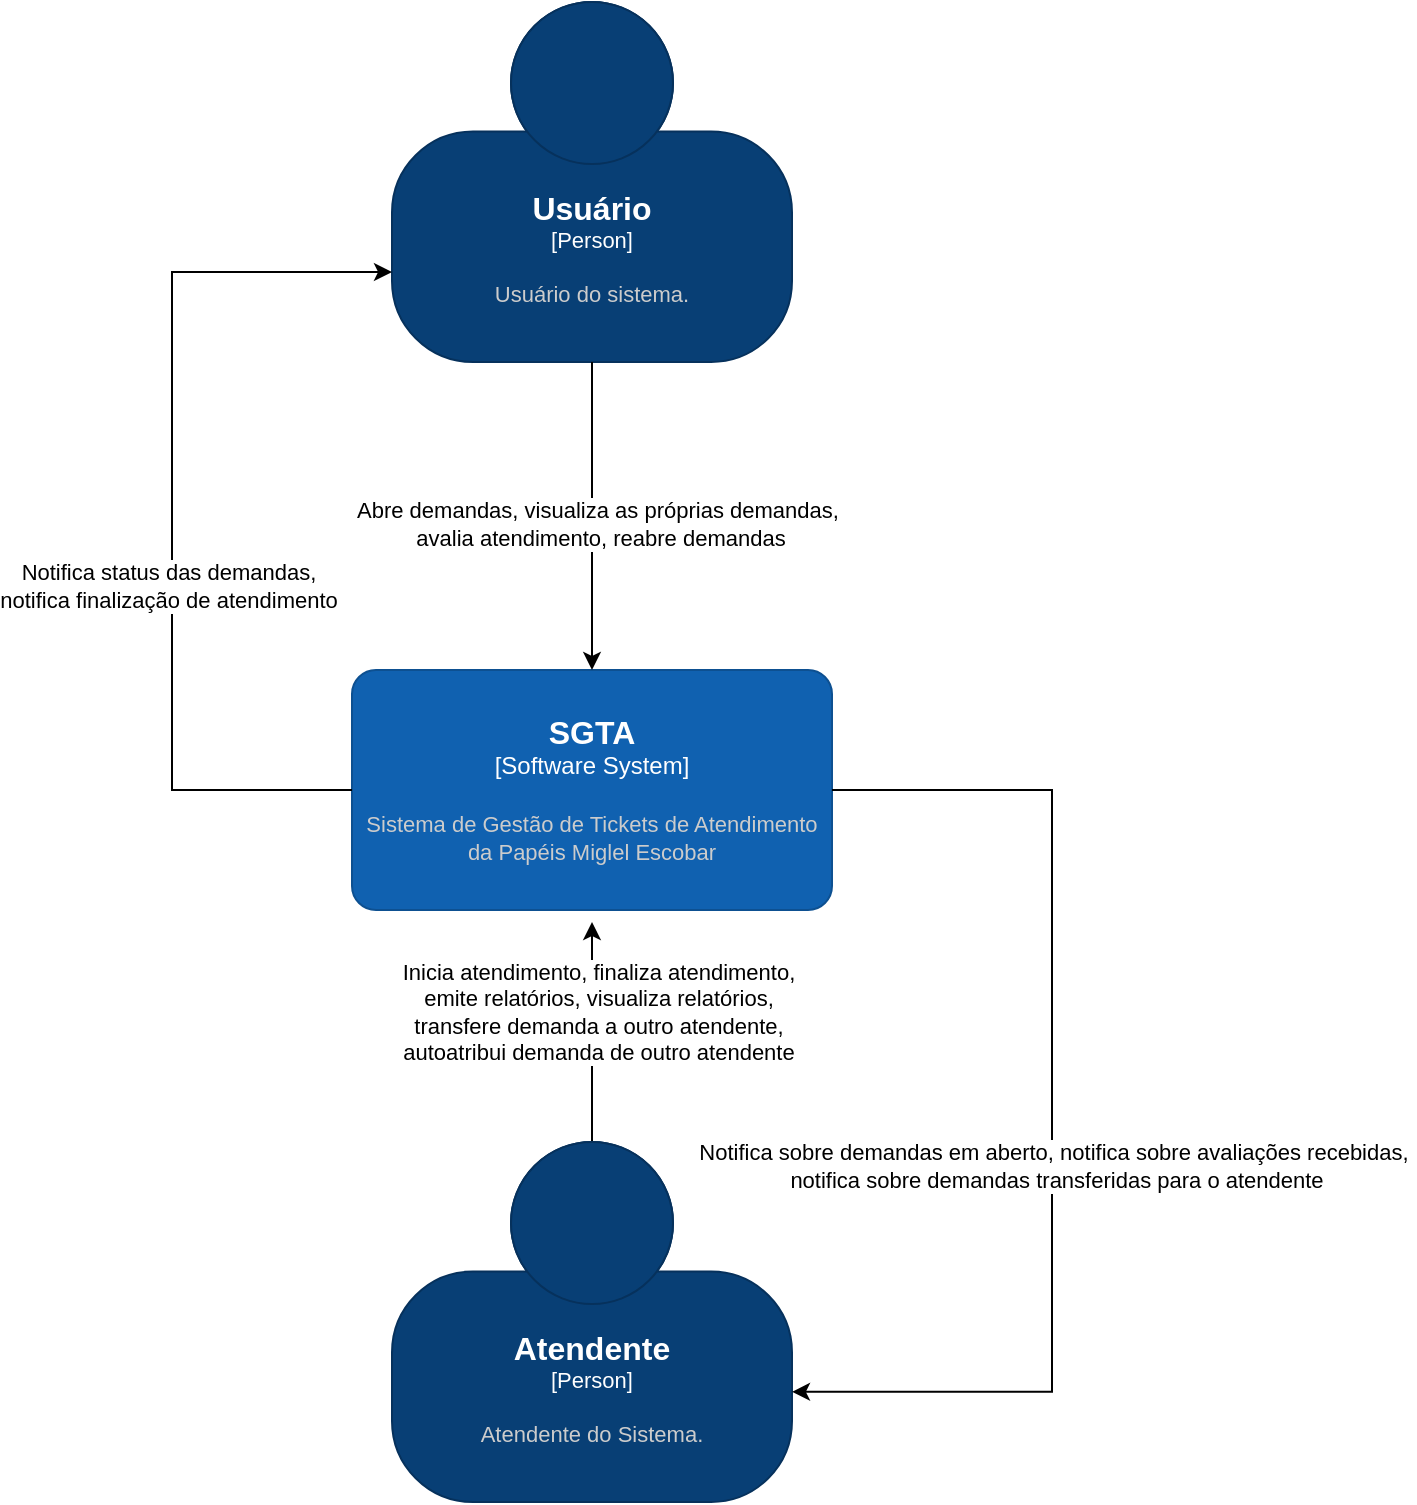 <mxfile version="24.8.2" pages="3">
  <diagram name="Contexto" id="CtViv22IhVTttE3M-iVM">
    <mxGraphModel dx="1286" dy="831" grid="1" gridSize="10" guides="1" tooltips="1" connect="1" arrows="1" fold="1" page="1" pageScale="1" pageWidth="1169" pageHeight="827" math="0" shadow="0">
      <root>
        <mxCell id="0" />
        <mxCell id="1" parent="0" />
        <object placeholders="1" c4Name="Usuário" c4Type="Person" c4Description="Usuário do sistema." label="&lt;font style=&quot;font-size: 16px&quot;&gt;&lt;b&gt;%c4Name%&lt;/b&gt;&lt;/font&gt;&lt;div&gt;[%c4Type%]&lt;/div&gt;&lt;br&gt;&lt;div&gt;&lt;font style=&quot;font-size: 11px&quot;&gt;&lt;font color=&quot;#cccccc&quot;&gt;%c4Description%&lt;/font&gt;&lt;/div&gt;" id="qOtZ_GEIQpYw8baWIwa5-1">
          <mxCell style="html=1;fontSize=11;dashed=0;whiteSpace=wrap;fillColor=#083F75;strokeColor=#06315C;fontColor=#ffffff;shape=mxgraph.c4.person2;align=center;metaEdit=1;points=[[0.5,0,0],[1,0.5,0],[1,0.75,0],[0.75,1,0],[0.5,1,0],[0.25,1,0],[0,0.75,0],[0,0.5,0]];resizable=0;" parent="1" vertex="1">
            <mxGeometry x="420" y="20" width="200" height="180" as="geometry" />
          </mxCell>
        </object>
        <object placeholders="1" c4Name="SGTA" c4Type="Software System" c4Description="Sistema de Gestão de Tickets de Atendimento da Papéis Miglel Escobar" label="&lt;font style=&quot;font-size: 16px&quot;&gt;&lt;b&gt;%c4Name%&lt;/b&gt;&lt;/font&gt;&lt;div&gt;[%c4Type%]&lt;/div&gt;&lt;br&gt;&lt;div&gt;&lt;font style=&quot;font-size: 11px&quot;&gt;&lt;font color=&quot;#cccccc&quot;&gt;%c4Description%&lt;/font&gt;&lt;/div&gt;" id="qOtZ_GEIQpYw8baWIwa5-2">
          <mxCell style="rounded=1;whiteSpace=wrap;html=1;labelBackgroundColor=none;fillColor=#1061B0;fontColor=#ffffff;align=center;arcSize=10;strokeColor=#0D5091;metaEdit=1;resizable=0;points=[[0.25,0,0],[0.5,0,0],[0.75,0,0],[1,0.25,0],[1,0.5,0],[1,0.75,0],[0.75,1,0],[0.5,1,0],[0.25,1,0],[0,0.75,0],[0,0.5,0],[0,0.25,0]];" parent="1" vertex="1">
            <mxGeometry x="400" y="354" width="240" height="120" as="geometry" />
          </mxCell>
        </object>
        <mxCell id="qOtZ_GEIQpYw8baWIwa5-8" style="edgeStyle=orthogonalEdgeStyle;rounded=0;orthogonalLoop=1;jettySize=auto;html=1;" parent="1" source="qOtZ_GEIQpYw8baWIwa5-3" edge="1">
          <mxGeometry relative="1" as="geometry">
            <mxPoint x="520" y="480" as="targetPoint" />
          </mxGeometry>
        </mxCell>
        <mxCell id="qOtZ_GEIQpYw8baWIwa5-9" value="Inicia atendimento, finaliza atendimento,&lt;div&gt;emite relatórios, visualiza relatórios,&lt;/div&gt;&lt;div&gt;transfere demanda a outro atendente,&lt;/div&gt;&lt;div&gt;autoatribui demanda de outro atendente&lt;/div&gt;" style="edgeLabel;html=1;align=center;verticalAlign=middle;resizable=0;points=[];" parent="qOtZ_GEIQpYw8baWIwa5-8" vertex="1" connectable="0">
          <mxGeometry x="0.182" y="-2" relative="1" as="geometry">
            <mxPoint as="offset" />
          </mxGeometry>
        </mxCell>
        <object placeholders="1" c4Name="Atendente" c4Type="Person" c4Description="Atendente do Sistema." label="&lt;font style=&quot;font-size: 16px&quot;&gt;&lt;b&gt;%c4Name%&lt;/b&gt;&lt;/font&gt;&lt;div&gt;[%c4Type%]&lt;/div&gt;&lt;br&gt;&lt;div&gt;&lt;font style=&quot;font-size: 11px&quot;&gt;&lt;font color=&quot;#cccccc&quot;&gt;%c4Description%&lt;/font&gt;&lt;/div&gt;" id="qOtZ_GEIQpYw8baWIwa5-3">
          <mxCell style="html=1;fontSize=11;dashed=0;whiteSpace=wrap;fillColor=#083F75;strokeColor=#06315C;fontColor=#ffffff;shape=mxgraph.c4.person2;align=center;metaEdit=1;points=[[0.5,0,0],[1,0.5,0],[1,0.75,0],[0.75,1,0],[0.5,1,0],[0.25,1,0],[0,0.75,0],[0,0.5,0]];resizable=0;" parent="1" vertex="1">
            <mxGeometry x="420" y="590" width="200" height="180" as="geometry" />
          </mxCell>
        </object>
        <mxCell id="qOtZ_GEIQpYw8baWIwa5-6" style="edgeStyle=orthogonalEdgeStyle;rounded=0;orthogonalLoop=1;jettySize=auto;html=1;entryX=0.5;entryY=0;entryDx=0;entryDy=0;entryPerimeter=0;" parent="1" source="qOtZ_GEIQpYw8baWIwa5-1" target="qOtZ_GEIQpYw8baWIwa5-2" edge="1">
          <mxGeometry relative="1" as="geometry" />
        </mxCell>
        <mxCell id="qOtZ_GEIQpYw8baWIwa5-7" value="Abre demandas, visualiza as próprias demandas,&amp;nbsp;&lt;div&gt;avalia atendimento, reabre demandas&lt;/div&gt;" style="edgeLabel;html=1;align=center;verticalAlign=middle;resizable=0;points=[];" parent="qOtZ_GEIQpYw8baWIwa5-6" vertex="1" connectable="0">
          <mxGeometry x="0.048" y="4" relative="1" as="geometry">
            <mxPoint as="offset" />
          </mxGeometry>
        </mxCell>
        <mxCell id="qOtZ_GEIQpYw8baWIwa5-10" style="edgeStyle=orthogonalEdgeStyle;rounded=0;orthogonalLoop=1;jettySize=auto;html=1;entryX=0;entryY=0.75;entryDx=0;entryDy=0;entryPerimeter=0;" parent="1" source="qOtZ_GEIQpYw8baWIwa5-2" target="qOtZ_GEIQpYw8baWIwa5-1" edge="1">
          <mxGeometry relative="1" as="geometry">
            <Array as="points">
              <mxPoint x="310" y="414" />
              <mxPoint x="310" y="155" />
            </Array>
          </mxGeometry>
        </mxCell>
        <mxCell id="qOtZ_GEIQpYw8baWIwa5-11" value="Notifica status das demandas,&lt;div&gt;notifica finalização de atendimento&lt;/div&gt;" style="edgeLabel;html=1;align=center;verticalAlign=middle;resizable=0;points=[];" parent="qOtZ_GEIQpYw8baWIwa5-10" vertex="1" connectable="0">
          <mxGeometry x="-0.162" y="2" relative="1" as="geometry">
            <mxPoint as="offset" />
          </mxGeometry>
        </mxCell>
        <mxCell id="qOtZ_GEIQpYw8baWIwa5-12" style="edgeStyle=orthogonalEdgeStyle;rounded=0;orthogonalLoop=1;jettySize=auto;html=1;entryX=1;entryY=0.694;entryDx=0;entryDy=0;entryPerimeter=0;" parent="1" source="qOtZ_GEIQpYw8baWIwa5-2" target="qOtZ_GEIQpYw8baWIwa5-3" edge="1">
          <mxGeometry relative="1" as="geometry">
            <Array as="points">
              <mxPoint x="750" y="414" />
              <mxPoint x="750" y="715" />
            </Array>
          </mxGeometry>
        </mxCell>
        <mxCell id="qOtZ_GEIQpYw8baWIwa5-13" value="Notifica sobre demandas em aberto, notifica sobre avaliações recebidas,&amp;nbsp;&lt;div&gt;notifica sobre demandas transferidas para o atendente&lt;/div&gt;" style="edgeLabel;html=1;align=center;verticalAlign=middle;resizable=0;points=[];" parent="qOtZ_GEIQpYw8baWIwa5-12" vertex="1" connectable="0">
          <mxGeometry x="0.101" y="2" relative="1" as="geometry">
            <mxPoint as="offset" />
          </mxGeometry>
        </mxCell>
      </root>
    </mxGraphModel>
  </diagram>
  <diagram id="MiwSy-E25OQ5ShVgKdAd" name="Contêineres">
    <mxGraphModel grid="1" page="1" gridSize="10" guides="1" tooltips="1" connect="1" arrows="1" fold="1" pageScale="1" pageWidth="1169" pageHeight="827" math="0" shadow="0">
      <root>
        <mxCell id="0" />
        <mxCell id="1" parent="0" />
        <object placeholders="1" c4Name="Usuário" c4Type="Person" c4Description="Usuário do sistema." label="&lt;font style=&quot;font-size: 16px&quot;&gt;&lt;b&gt;%c4Name%&lt;/b&gt;&lt;/font&gt;&lt;div&gt;[%c4Type%]&lt;/div&gt;&lt;br&gt;&lt;div&gt;&lt;font style=&quot;font-size: 11px&quot;&gt;&lt;font color=&quot;#cccccc&quot;&gt;%c4Description%&lt;/font&gt;&lt;/div&gt;" id="v7Pqz6WPy2uxa8tjNa7Y-1">
          <mxCell style="html=1;fontSize=11;dashed=0;whiteSpace=wrap;fillColor=#083F75;strokeColor=#06315C;fontColor=#ffffff;shape=mxgraph.c4.person2;align=center;metaEdit=1;points=[[0.5,0,0],[1,0.5,0],[1,0.75,0],[0.75,1,0],[0.5,1,0],[0.25,1,0],[0,0.75,0],[0,0.5,0]];resizable=0;" vertex="1" parent="1">
            <mxGeometry x="80" y="10" width="200" height="180" as="geometry" />
          </mxCell>
        </object>
        <mxCell id="eKw-fQH0y5PU5XxzzHJm-7" style="rounded=0;orthogonalLoop=1;jettySize=auto;html=1;dashed=1;exitX=-0.007;exitY=0.789;exitDx=0;exitDy=0;exitPerimeter=0;" edge="1" parent="1" source="v7Pqz6WPy2uxa8tjNa7Y-2" target="ahyvCL6-xqA1qHPNq5Qg-11">
          <mxGeometry relative="1" as="geometry" />
        </mxCell>
        <mxCell id="eKw-fQH0y5PU5XxzzHJm-11" value="Acessa o endereço&lt;div&gt;Web da Aplicação&lt;/div&gt;" style="edgeLabel;html=1;align=center;verticalAlign=middle;resizable=0;points=[];" vertex="1" connectable="0" parent="eKw-fQH0y5PU5XxzzHJm-7">
          <mxGeometry x="0.019" relative="1" as="geometry">
            <mxPoint x="2" y="-8" as="offset" />
          </mxGeometry>
        </mxCell>
        <mxCell id="eKw-fQH0y5PU5XxzzHJm-8" style="rounded=0;orthogonalLoop=1;jettySize=auto;html=1;dashed=1;exitX=1.003;exitY=0.678;exitDx=0;exitDy=0;exitPerimeter=0;entryX=0.688;entryY=0;entryDx=0;entryDy=0;entryPerimeter=0;" edge="1" parent="1" source="v7Pqz6WPy2uxa8tjNa7Y-2" target="ahyvCL6-xqA1qHPNq5Qg-2">
          <mxGeometry relative="1" as="geometry" />
        </mxCell>
        <mxCell id="eKw-fQH0y5PU5XxzzHJm-13" value="Inicia atendimento, finaliza atendimento,&lt;div&gt;emite relatórios, visualiza relatórios,&lt;/div&gt;&lt;div&gt;transfere demanda a outro atendente,&lt;/div&gt;&lt;div&gt;autoatribui demanda de outro atendente&lt;/div&gt;" style="edgeLabel;html=1;align=center;verticalAlign=middle;resizable=0;points=[];" vertex="1" connectable="0" parent="eKw-fQH0y5PU5XxzzHJm-8">
          <mxGeometry x="-0.153" y="-2" relative="1" as="geometry">
            <mxPoint x="41" y="18" as="offset" />
          </mxGeometry>
        </mxCell>
        <object placeholders="1" c4Name="Atendente" c4Type="Person" c4Description="Atendente do Sistema." label="&lt;font style=&quot;font-size: 16px&quot;&gt;&lt;b&gt;%c4Name%&lt;/b&gt;&lt;/font&gt;&lt;div&gt;[%c4Type%]&lt;/div&gt;&lt;br&gt;&lt;div&gt;&lt;font style=&quot;font-size: 11px&quot;&gt;&lt;font color=&quot;#cccccc&quot;&gt;%c4Description%&lt;/font&gt;&lt;/div&gt;" id="v7Pqz6WPy2uxa8tjNa7Y-2">
          <mxCell style="html=1;fontSize=11;dashed=0;whiteSpace=wrap;fillColor=#083F75;strokeColor=#06315C;fontColor=#ffffff;shape=mxgraph.c4.person2;align=center;metaEdit=1;points=[[0.5,0,0],[1,0.5,0],[1,0.75,0],[0.75,1,0],[0.5,1,0],[0.25,1,0],[0,0.75,0],[0,0.5,0]];resizable=0;" vertex="1" parent="1">
            <mxGeometry x="370" y="10" width="200" height="180" as="geometry" />
          </mxCell>
        </object>
        <mxCell id="ahyvCL6-xqA1qHPNq5Qg-5" style="rounded=0;orthogonalLoop=1;jettySize=auto;html=1;dashed=1;exitX=0;exitY=0.5;exitDx=0;exitDy=0;exitPerimeter=0;" edge="1" parent="1" source="ahyvCL6-xqA1qHPNq5Qg-1" target="ahyvCL6-xqA1qHPNq5Qg-4">
          <mxGeometry relative="1" as="geometry" />
        </mxCell>
        <mxCell id="ahyvCL6-xqA1qHPNq5Qg-8" value="Leitura e escrita de dados das demandas&lt;div&gt;utilizando Backend Laravel&lt;/div&gt;" style="edgeLabel;html=1;align=center;verticalAlign=middle;resizable=0;points=[];" vertex="1" connectable="0" parent="ahyvCL6-xqA1qHPNq5Qg-5">
          <mxGeometry x="0.15" y="2" relative="1" as="geometry">
            <mxPoint as="offset" />
          </mxGeometry>
        </mxCell>
        <object placeholders="1" c4Name="Backend Laravel" c4Type="Container" c4Technology="PHP e Laravel" c4Description="Backend da aplicação responsável por tratar as requisições envolvendo usuários, demandas e transferências de demandas. Comunica-se com o frontend via requisições HTTP utilizando JSON como formato de dados." label="&lt;font style=&quot;font-size: 16px&quot;&gt;&lt;b&gt;%c4Name%&lt;/b&gt;&lt;/font&gt;&lt;div&gt;[%c4Type%: %c4Technology%]&lt;/div&gt;&lt;br&gt;&lt;div&gt;&lt;font style=&quot;font-size: 11px&quot;&gt;&lt;font color=&quot;#E6E6E6&quot;&gt;%c4Description%&lt;/font&gt;&lt;/div&gt;" id="ahyvCL6-xqA1qHPNq5Qg-1">
          <mxCell style="rounded=1;whiteSpace=wrap;html=1;fontSize=11;labelBackgroundColor=none;fillColor=#23A2D9;fontColor=#ffffff;align=center;arcSize=10;strokeColor=#0E7DAD;metaEdit=1;resizable=0;points=[[0.25,0,0],[0.5,0,0],[0.75,0,0],[1,0.25,0],[1,0.5,0],[1,0.75,0],[0.75,1,0],[0.5,1,0],[0.25,1,0],[0,0.75,0],[0,0.5,0],[0,0.25,0]];" vertex="1" parent="1">
            <mxGeometry x="585" y="600" width="240" height="120" as="geometry" />
          </mxCell>
        </object>
        <object placeholders="1" c4Name="Frontend - SPA" c4Type="Container" c4Technology="Nextjs, React" c4Description="Responsável pela interação com o usuário. Obtém dados das bases de dados e envia dados para armazenamento através de requisições REST com o Backend" label="&lt;font style=&quot;font-size: 16px&quot;&gt;&lt;b&gt;%c4Name%&lt;/b&gt;&lt;/font&gt;&lt;div&gt;[%c4Type%:&amp;nbsp;%c4Technology%]&lt;/div&gt;&lt;br&gt;&lt;div&gt;&lt;font style=&quot;font-size: 11px&quot;&gt;&lt;font color=&quot;#E6E6E6&quot;&gt;%c4Description%&lt;/font&gt;&lt;/div&gt;" id="ahyvCL6-xqA1qHPNq5Qg-2">
          <mxCell style="shape=mxgraph.c4.webBrowserContainer2;whiteSpace=wrap;html=1;boundedLbl=1;rounded=0;labelBackgroundColor=none;strokeColor=#118ACD;fillColor=#23A2D9;strokeColor=#118ACD;strokeColor2=#0E7DAD;fontSize=12;fontColor=#ffffff;align=center;metaEdit=1;points=[[0.5,0,0],[1,0.25,0],[1,0.5,0],[1,0.75,0],[0.5,1,0],[0,0.75,0],[0,0.5,0],[0,0.25,0]];resizable=0;" vertex="1" parent="1">
            <mxGeometry x="585" y="320" width="240" height="160" as="geometry" />
          </mxCell>
        </object>
        <object placeholders="1" c4Name="Banco de Dados NOSQL" c4Type="Container" c4Technology="MongoDB" c4Description="Description of storage type container role/responsibility." label="&lt;font style=&quot;font-size: 16px&quot;&gt;&lt;b&gt;%c4Name%&lt;/b&gt;&lt;/font&gt;&lt;div&gt;[%c4Type%:&amp;nbsp;%c4Technology%]&lt;/div&gt;&lt;br&gt;&lt;div&gt;&lt;font style=&quot;font-size: 11px&quot;&gt;&lt;font color=&quot;#E6E6E6&quot;&gt;%c4Description%&lt;/font&gt;&lt;/div&gt;" id="ahyvCL6-xqA1qHPNq5Qg-3">
          <mxCell style="shape=cylinder3;size=15;whiteSpace=wrap;html=1;boundedLbl=1;rounded=0;labelBackgroundColor=none;fillColor=#23A2D9;fontSize=12;fontColor=#ffffff;align=center;strokeColor=#0E7DAD;metaEdit=1;points=[[0.5,0,0],[1,0.25,0],[1,0.5,0],[1,0.75,0],[0.5,1,0],[0,0.75,0],[0,0.5,0],[0,0.25,0]];resizable=0;" vertex="1" parent="1">
            <mxGeometry x="50" y="800" width="240" height="120" as="geometry" />
          </mxCell>
        </object>
        <object placeholders="1" c4Name="Banco de Dados SQL" c4Type="Container" c4Technology="MariaDB" c4Description="Description of storage type container role/responsibility." label="&lt;font style=&quot;font-size: 16px&quot;&gt;&lt;b&gt;%c4Name%&lt;/b&gt;&lt;/font&gt;&lt;div&gt;[%c4Type%:&amp;nbsp;%c4Technology%]&lt;/div&gt;&lt;br&gt;&lt;div&gt;&lt;font style=&quot;font-size: 11px&quot;&gt;&lt;font color=&quot;#E6E6E6&quot;&gt;%c4Description%&lt;/font&gt;&lt;/div&gt;" id="ahyvCL6-xqA1qHPNq5Qg-4">
          <mxCell style="shape=cylinder3;size=15;whiteSpace=wrap;html=1;boundedLbl=1;rounded=0;labelBackgroundColor=none;fillColor=#23A2D9;fontSize=12;fontColor=#ffffff;align=center;strokeColor=#0E7DAD;metaEdit=1;points=[[0.5,0,0],[1,0.25,0],[1,0.5,0],[1,0.75,0],[0.5,1,0],[0,0.75,0],[0,0.5,0],[0,0.25,0]];resizable=0;" vertex="1" parent="1">
            <mxGeometry x="50" y="600" width="240" height="120" as="geometry" />
          </mxCell>
        </object>
        <mxCell id="ahyvCL6-xqA1qHPNq5Qg-6" style="rounded=0;orthogonalLoop=1;jettySize=auto;html=1;exitX=0;exitY=0.5;exitDx=0;exitDy=0;exitPerimeter=0;dashed=1;entryX=1;entryY=0.5;entryDx=0;entryDy=0;entryPerimeter=0;" edge="1" parent="1" source="eKw-fQH0y5PU5XxzzHJm-1" target="ahyvCL6-xqA1qHPNq5Qg-3">
          <mxGeometry relative="1" as="geometry" />
        </mxCell>
        <mxCell id="ahyvCL6-xqA1qHPNq5Qg-7" value="Leitura e Escrita de Relatórios&lt;div&gt;utilizando Backend Node.js&lt;/div&gt;" style="edgeLabel;html=1;align=center;verticalAlign=middle;resizable=0;points=[];" vertex="1" connectable="0" parent="ahyvCL6-xqA1qHPNq5Qg-6">
          <mxGeometry x="0.249" y="-1" relative="1" as="geometry">
            <mxPoint as="offset" />
          </mxGeometry>
        </mxCell>
        <mxCell id="ahyvCL6-xqA1qHPNq5Qg-9" style="rounded=0;orthogonalLoop=1;jettySize=auto;html=1;entryX=0.5;entryY=0;entryDx=0;entryDy=0;entryPerimeter=0;dashed=1;" edge="1" parent="1" source="ahyvCL6-xqA1qHPNq5Qg-2" target="ahyvCL6-xqA1qHPNq5Qg-1">
          <mxGeometry relative="1" as="geometry" />
        </mxCell>
        <mxCell id="ahyvCL6-xqA1qHPNq5Qg-10" value="Chamadas às APIs do sistema (REST, JSON, HTTPS)" style="edgeLabel;html=1;align=center;verticalAlign=middle;resizable=0;points=[];" vertex="1" connectable="0" parent="ahyvCL6-xqA1qHPNq5Qg-9">
          <mxGeometry x="-0.267" relative="1" as="geometry">
            <mxPoint as="offset" />
          </mxGeometry>
        </mxCell>
        <mxCell id="eKw-fQH0y5PU5XxzzHJm-4" style="rounded=0;orthogonalLoop=1;jettySize=auto;html=1;entryX=0;entryY=0.5;entryDx=0;entryDy=0;entryPerimeter=0;" edge="1" parent="1" source="ahyvCL6-xqA1qHPNq5Qg-11" target="ahyvCL6-xqA1qHPNq5Qg-2">
          <mxGeometry relative="1" as="geometry">
            <mxPoint x="550" y="410" as="targetPoint" />
          </mxGeometry>
        </mxCell>
        <mxCell id="eKw-fQH0y5PU5XxzzHJm-5" value="Redireciona para a aplicação&amp;nbsp;&lt;div&gt;do endereço web&lt;/div&gt;" style="edgeLabel;html=1;align=center;verticalAlign=middle;resizable=0;points=[];" vertex="1" connectable="0" parent="eKw-fQH0y5PU5XxzzHJm-4">
          <mxGeometry x="-0.07" y="2" relative="1" as="geometry">
            <mxPoint as="offset" />
          </mxGeometry>
        </mxCell>
        <object placeholders="1" c4Name="Proxy Reverso" c4Type="Container" c4Technology="Nginx" c4Description="Responsável por manipular a requisição de serviços a partir do endereço acessado pelo navegador e redirecionar à aplicação correta." label="&lt;font style=&quot;font-size: 16px&quot;&gt;&lt;b&gt;%c4Name%&lt;/b&gt;&lt;/font&gt;&lt;div&gt;[%c4Type%: %c4Technology%]&lt;/div&gt;&lt;br&gt;&lt;div&gt;&lt;font style=&quot;font-size: 11px&quot;&gt;&lt;font color=&quot;#E6E6E6&quot;&gt;%c4Description%&lt;/font&gt;&lt;/div&gt;" id="ahyvCL6-xqA1qHPNq5Qg-11">
          <mxCell style="rounded=1;whiteSpace=wrap;html=1;fontSize=11;labelBackgroundColor=none;fillColor=#23A2D9;fontColor=#ffffff;align=center;arcSize=10;strokeColor=#0E7DAD;metaEdit=1;resizable=0;points=[[0.25,0,0],[0.5,0,0],[0.75,0,0],[1,0.25,0],[1,0.5,0],[1,0.75,0],[0.75,1,0],[0.5,1,0],[0.25,1,0],[0,0.75,0],[0,0.5,0],[0,0.25,0]];" vertex="1" parent="1">
            <mxGeometry x="50" y="340" width="240" height="120" as="geometry" />
          </mxCell>
        </object>
        <object placeholders="1" c4Name="Backend Node.js" c4Type="Container" c4Technology="Node.js" c4Description="Backend da aplicação responsável por tratar as requisições de relatórios. As requisições são recebidas e devolvidas ao backend Laravel, sem contato com o frontend da aplicação." label="&lt;font style=&quot;font-size: 16px&quot;&gt;&lt;b&gt;%c4Name%&lt;/b&gt;&lt;/font&gt;&lt;div&gt;[%c4Type%: %c4Technology%]&lt;/div&gt;&lt;br&gt;&lt;div&gt;&lt;font style=&quot;font-size: 11px&quot;&gt;&lt;font color=&quot;#E6E6E6&quot;&gt;%c4Description%&lt;/font&gt;&lt;/div&gt;" id="eKw-fQH0y5PU5XxzzHJm-1">
          <mxCell style="rounded=1;whiteSpace=wrap;html=1;fontSize=11;labelBackgroundColor=none;fillColor=#23A2D9;fontColor=#ffffff;align=center;arcSize=10;strokeColor=#0E7DAD;metaEdit=1;resizable=0;points=[[0.25,0,0],[0.5,0,0],[0.75,0,0],[1,0.25,0],[1,0.5,0],[1,0.75,0],[0.75,1,0],[0.5,1,0],[0.25,1,0],[0,0.75,0],[0,0.5,0],[0,0.25,0]];" vertex="1" parent="1">
            <mxGeometry x="585" y="800" width="240" height="120" as="geometry" />
          </mxCell>
        </object>
        <mxCell id="eKw-fQH0y5PU5XxzzHJm-2" style="rounded=0;orthogonalLoop=1;jettySize=auto;html=1;entryX=0.5;entryY=0;entryDx=0;entryDy=0;entryPerimeter=0;dashed=1;" edge="1" parent="1" source="ahyvCL6-xqA1qHPNq5Qg-1" target="eKw-fQH0y5PU5XxzzHJm-1">
          <mxGeometry relative="1" as="geometry" />
        </mxCell>
        <mxCell id="eKw-fQH0y5PU5XxzzHJm-3" value="Encaminha as requisições de relatórios&amp;nbsp;&lt;div&gt;e recebe as respostas&lt;/div&gt;" style="edgeLabel;html=1;align=center;verticalAlign=middle;resizable=0;points=[];" vertex="1" connectable="0" parent="eKw-fQH0y5PU5XxzzHJm-2">
          <mxGeometry x="0.157" relative="1" as="geometry">
            <mxPoint as="offset" />
          </mxGeometry>
        </mxCell>
        <mxCell id="eKw-fQH0y5PU5XxzzHJm-6" style="rounded=0;orthogonalLoop=1;jettySize=auto;html=1;entryX=0.417;entryY=0.042;entryDx=0;entryDy=0;entryPerimeter=0;dashed=1;" edge="1" parent="1" source="v7Pqz6WPy2uxa8tjNa7Y-1" target="ahyvCL6-xqA1qHPNq5Qg-11">
          <mxGeometry relative="1" as="geometry" />
        </mxCell>
        <mxCell id="eKw-fQH0y5PU5XxzzHJm-10" value="Acessa o endereço&lt;div&gt;Web da Aplicação&lt;/div&gt;" style="edgeLabel;html=1;align=center;verticalAlign=middle;resizable=0;points=[];" vertex="1" connectable="0" parent="eKw-fQH0y5PU5XxzzHJm-6">
          <mxGeometry x="-0.231" y="-2" relative="1" as="geometry">
            <mxPoint x="2" y="10" as="offset" />
          </mxGeometry>
        </mxCell>
        <mxCell id="eKw-fQH0y5PU5XxzzHJm-9" style="rounded=0;orthogonalLoop=1;jettySize=auto;html=1;entryX=0.007;entryY=0.294;entryDx=0;entryDy=0;entryPerimeter=0;dashed=1;" edge="1" parent="1" source="v7Pqz6WPy2uxa8tjNa7Y-1" target="ahyvCL6-xqA1qHPNq5Qg-2">
          <mxGeometry relative="1" as="geometry" />
        </mxCell>
        <mxCell id="eKw-fQH0y5PU5XxzzHJm-12" value="Abre demandas, Visualiza&lt;div&gt;as próprias demandas, Avalia&lt;/div&gt;&lt;div&gt;atendimento, Reabre demanda&lt;/div&gt;" style="edgeLabel;html=1;align=center;verticalAlign=middle;resizable=0;points=[];" vertex="1" connectable="0" parent="eKw-fQH0y5PU5XxzzHJm-9">
          <mxGeometry x="-0.163" y="-2" relative="1" as="geometry">
            <mxPoint x="52" y="48" as="offset" />
          </mxGeometry>
        </mxCell>
      </root>
    </mxGraphModel>
  </diagram>
  <diagram id="PMhI0qqHNW8pI4z6El4z" name="Componentes">
    <mxGraphModel dx="1286" dy="831" grid="1" gridSize="10" guides="1" tooltips="1" connect="1" arrows="1" fold="1" page="1" pageScale="1" pageWidth="1169" pageHeight="827" math="0" shadow="0">
      <root>
        <mxCell id="0" />
        <mxCell id="1" parent="0" />
        <mxCell id="_5Nk-PLWkJ2nq61Lgyyn-15" style="rounded=0;orthogonalLoop=1;jettySize=auto;html=1;dashed=1;exitX=0.992;exitY=0.298;exitDx=0;exitDy=0;exitPerimeter=0;" parent="1" source="PkGK7Ku9BQiOKgjleiU0-1" target="_5Nk-PLWkJ2nq61Lgyyn-9" edge="1">
          <mxGeometry relative="1" as="geometry" />
        </mxCell>
        <mxCell id="PvCxzTXBCN7CgjAEc5kN-4" value="Chamada de API" style="edgeLabel;html=1;align=center;verticalAlign=middle;resizable=0;points=[];" parent="_5Nk-PLWkJ2nq61Lgyyn-15" connectable="0" vertex="1">
          <mxGeometry x="0.326" y="1" relative="1" as="geometry">
            <mxPoint as="offset" />
          </mxGeometry>
        </mxCell>
        <mxCell id="_5Nk-PLWkJ2nq61Lgyyn-16" style="rounded=0;orthogonalLoop=1;jettySize=auto;html=1;dashed=1;" parent="1" source="PkGK7Ku9BQiOKgjleiU0-1" target="_5Nk-PLWkJ2nq61Lgyyn-4" edge="1">
          <mxGeometry relative="1" as="geometry" />
        </mxCell>
        <mxCell id="PvCxzTXBCN7CgjAEc5kN-2" value="Chamada de API" style="edgeLabel;html=1;align=center;verticalAlign=middle;resizable=0;points=[];" parent="_5Nk-PLWkJ2nq61Lgyyn-16" connectable="0" vertex="1">
          <mxGeometry x="-0.762" y="-3" relative="1" as="geometry">
            <mxPoint as="offset" />
          </mxGeometry>
        </mxCell>
        <mxCell id="_5Nk-PLWkJ2nq61Lgyyn-18" style="rounded=0;orthogonalLoop=1;jettySize=auto;html=1;dashed=1;exitX=1;exitY=0.581;exitDx=0;exitDy=0;exitPerimeter=0;" parent="1" source="PkGK7Ku9BQiOKgjleiU0-1" target="_5Nk-PLWkJ2nq61Lgyyn-3" edge="1">
          <mxGeometry relative="1" as="geometry" />
        </mxCell>
        <mxCell id="PvCxzTXBCN7CgjAEc5kN-3" value="Chamada de API" style="edgeLabel;html=1;align=center;verticalAlign=middle;resizable=0;points=[];" parent="_5Nk-PLWkJ2nq61Lgyyn-18" connectable="0" vertex="1">
          <mxGeometry x="-0.546" y="-4" relative="1" as="geometry">
            <mxPoint y="1" as="offset" />
          </mxGeometry>
        </mxCell>
        <object placeholders="1" c4Name="Frontend - SPA" c4Type="Container" c4Technology="Nextjs, React" c4Description="Responsável pela interação com o usuário. Obtém dados das bases de dados e envia dados para armazenamento através de requisições REST com o Backend" label="&lt;font style=&quot;font-size: 16px&quot;&gt;&lt;b&gt;%c4Name%&lt;/b&gt;&lt;/font&gt;&lt;div&gt;[%c4Type%:&amp;nbsp;%c4Technology%]&lt;/div&gt;&lt;br&gt;&lt;div&gt;&lt;font style=&quot;font-size: 11px&quot;&gt;&lt;font color=&quot;#E6E6E6&quot;&gt;%c4Description%&lt;/font&gt;&lt;/div&gt;" id="PkGK7Ku9BQiOKgjleiU0-1">
          <mxCell style="shape=mxgraph.c4.webBrowserContainer2;whiteSpace=wrap;html=1;boundedLbl=1;rounded=0;labelBackgroundColor=none;strokeColor=#118ACD;fillColor=#23A2D9;strokeColor=#118ACD;strokeColor2=#0E7DAD;fontSize=12;fontColor=#ffffff;align=center;metaEdit=1;points=[[0.5,0,0],[1,0.25,0],[1,0.5,0],[1,0.75,0],[0.5,1,0],[0,0.75,0],[0,0.5,0],[0,0.25,0]];resizable=0;" parent="1" vertex="1">
            <mxGeometry x="450" y="50" width="240" height="160" as="geometry" />
          </mxCell>
        </object>
        <object placeholders="1" c4Name="Backend Laravel" c4Type="ContainerScopeBoundary" c4Application="Container" label="&lt;font style=&quot;font-size: 16px&quot;&gt;&lt;b&gt;&lt;div style=&quot;text-align: left&quot;&gt;%c4Name%&lt;/div&gt;&lt;/b&gt;&lt;/font&gt;&lt;div style=&quot;text-align: left&quot;&gt;[%c4Application%]&lt;/div&gt;" id="PkGK7Ku9BQiOKgjleiU0-2">
          <mxCell style="rounded=1;fontSize=11;whiteSpace=wrap;html=1;dashed=1;arcSize=20;fillColor=none;strokeColor=#666666;fontColor=#333333;labelBackgroundColor=none;align=left;verticalAlign=bottom;labelBorderColor=none;spacingTop=0;spacing=10;dashPattern=8 4;metaEdit=1;rotatable=0;perimeter=rectanglePerimeter;noLabel=0;labelPadding=0;allowArrows=0;connectable=0;expand=0;recursiveResize=0;editable=1;pointerEvents=0;absoluteArcSize=1;points=[[0.25,0,0],[0.5,0,0],[0.75,0,0],[1,0.25,0],[1,0.5,0],[1,0.75,0],[0.75,1,0],[0.5,1,0],[0.25,1,0],[0,0.75,0],[0,0.5,0],[0,0.25,0]];" parent="1" vertex="1">
            <mxGeometry x="120" y="260" width="930" height="480" as="geometry" />
          </mxCell>
        </object>
        <object placeholders="1" c4Name="Backend Node.js" c4Type="ContainerScopeBoundary" c4Application="Container" label="&lt;font style=&quot;font-size: 16px&quot;&gt;&lt;b&gt;&lt;div style=&quot;text-align: left&quot;&gt;%c4Name%&lt;/div&gt;&lt;/b&gt;&lt;/font&gt;&lt;div style=&quot;text-align: left&quot;&gt;[%c4Application%]&lt;/div&gt;" id="br0N442-1Shh7FSGSLEy-1">
          <mxCell style="rounded=1;fontSize=11;whiteSpace=wrap;html=1;dashed=1;arcSize=20;fillColor=none;strokeColor=#666666;fontColor=#333333;labelBackgroundColor=none;align=left;verticalAlign=bottom;labelBorderColor=none;spacingTop=0;spacing=10;dashPattern=8 4;metaEdit=1;rotatable=0;perimeter=rectanglePerimeter;noLabel=0;labelPadding=0;allowArrows=0;connectable=0;expand=0;recursiveResize=0;editable=1;pointerEvents=0;absoluteArcSize=1;points=[[0.25,0,0],[0.5,0,0],[0.75,0,0],[1,0.25,0],[1,0.5,0],[1,0.75,0],[0.75,1,0],[0.5,1,0],[0.25,1,0],[0,0.75,0],[0,0.5,0],[0,0.25,0]];" parent="1" vertex="1">
            <mxGeometry x="1160" y="280" width="380" height="480" as="geometry" />
          </mxCell>
        </object>
        <object placeholders="1" c4Name="Banco de Dados NOSQL" c4Type="Container" c4Technology="MongoDB" c4Description="Description of storage type container role/responsibility." label="&lt;font style=&quot;font-size: 16px&quot;&gt;&lt;b&gt;%c4Name%&lt;/b&gt;&lt;/font&gt;&lt;div&gt;[%c4Type%:&amp;nbsp;%c4Technology%]&lt;/div&gt;&lt;br&gt;&lt;div&gt;&lt;font style=&quot;font-size: 11px&quot;&gt;&lt;font color=&quot;#E6E6E6&quot;&gt;%c4Description%&lt;/font&gt;&lt;/div&gt;" id="_hzTCAJk9NoHxhxBSFEY-1">
          <mxCell style="shape=cylinder3;size=15;whiteSpace=wrap;html=1;boundedLbl=1;rounded=0;labelBackgroundColor=none;fillColor=#23A2D9;fontSize=12;fontColor=#ffffff;align=center;strokeColor=#0E7DAD;metaEdit=1;points=[[0.5,0,0],[1,0.25,0],[1,0.5,0],[1,0.75,0],[0.5,1,0],[0,0.75,0],[0,0.5,0],[0,0.25,0]];resizable=0;" parent="1" vertex="1">
            <mxGeometry x="1230" y="827" width="240" height="120" as="geometry" />
          </mxCell>
        </object>
        <object placeholders="1" c4Name="Banco de Dados SQL" c4Type="Container" c4Technology="MariaDB" c4Description="Description of storage type container role/responsibility." label="&lt;font style=&quot;font-size: 16px&quot;&gt;&lt;b&gt;%c4Name%&lt;/b&gt;&lt;/font&gt;&lt;div&gt;[%c4Type%:&amp;nbsp;%c4Technology%]&lt;/div&gt;&lt;br&gt;&lt;div&gt;&lt;font style=&quot;font-size: 11px&quot;&gt;&lt;font color=&quot;#E6E6E6&quot;&gt;%c4Description%&lt;/font&gt;&lt;/div&gt;" id="_hzTCAJk9NoHxhxBSFEY-2">
          <mxCell style="shape=cylinder3;size=15;whiteSpace=wrap;html=1;boundedLbl=1;rounded=0;labelBackgroundColor=none;fillColor=#23A2D9;fontSize=12;fontColor=#ffffff;align=center;strokeColor=#0E7DAD;metaEdit=1;points=[[0.5,0,0],[1,0.25,0],[1,0.5,0],[1,0.75,0],[0.5,1,0],[0,0.75,0],[0,0.5,0],[0,0.25,0]];resizable=0;" parent="1" vertex="1">
            <mxGeometry x="360" y="827" width="240" height="120" as="geometry" />
          </mxCell>
        </object>
        <object placeholders="1" c4Name="LoginController" c4Type="Container" c4Technology="e.g. SpringBoot, ElasticSearch, etc." c4Description="Description of container role/responsibility." label="&lt;font style=&quot;font-size: 16px&quot;&gt;&lt;b&gt;%c4Name%&lt;/b&gt;&lt;/font&gt;&lt;div&gt;[%c4Type%: %c4Technology%]&lt;/div&gt;&lt;br&gt;&lt;div&gt;&lt;font style=&quot;font-size: 11px&quot;&gt;&lt;font color=&quot;#E6E6E6&quot;&gt;%c4Description%&lt;/font&gt;&lt;/div&gt;" id="_5Nk-PLWkJ2nq61Lgyyn-1">
          <mxCell style="rounded=1;whiteSpace=wrap;html=1;fontSize=11;labelBackgroundColor=none;fillColor=#23A2D9;fontColor=#ffffff;align=center;arcSize=10;strokeColor=#0E7DAD;metaEdit=1;resizable=0;points=[[0.25,0,0],[0.5,0,0],[0.75,0,0],[1,0.25,0],[1,0.5,0],[1,0.75,0],[0.75,1,0],[0.5,1,0],[0.25,1,0],[0,0.75,0],[0,0.5,0],[0,0.25,0]];" parent="1" vertex="1">
            <mxGeometry x="130" y="550" width="240" height="120" as="geometry" />
          </mxCell>
        </object>
        <mxCell id="_5Nk-PLWkJ2nq61Lgyyn-21" style="rounded=0;orthogonalLoop=1;jettySize=auto;html=1;dashed=1;exitX=0.433;exitY=1.014;exitDx=0;exitDy=0;exitPerimeter=0;" parent="1" source="_5Nk-PLWkJ2nq61Lgyyn-2" target="_5Nk-PLWkJ2nq61Lgyyn-1" edge="1">
          <mxGeometry relative="1" as="geometry" />
        </mxCell>
        <mxCell id="PvCxzTXBCN7CgjAEc5kN-6" value="UItiliza" style="edgeLabel;html=1;align=center;verticalAlign=middle;resizable=0;points=[];" parent="_5Nk-PLWkJ2nq61Lgyyn-21" connectable="0" vertex="1">
          <mxGeometry x="0.02" y="1" relative="1" as="geometry">
            <mxPoint as="offset" />
          </mxGeometry>
        </mxCell>
        <mxCell id="_5Nk-PLWkJ2nq61Lgyyn-22" style="rounded=0;orthogonalLoop=1;jettySize=auto;html=1;dashed=1;" parent="1" source="_5Nk-PLWkJ2nq61Lgyyn-2" target="_hzTCAJk9NoHxhxBSFEY-2" edge="1">
          <mxGeometry relative="1" as="geometry" />
        </mxCell>
        <mxCell id="PvCxzTXBCN7CgjAEc5kN-11" value="Leitura e Escrita" style="edgeLabel;html=1;align=center;verticalAlign=middle;resizable=0;points=[];" parent="_5Nk-PLWkJ2nq61Lgyyn-22" connectable="0" vertex="1">
          <mxGeometry x="0.03" relative="1" as="geometry">
            <mxPoint as="offset" />
          </mxGeometry>
        </mxCell>
        <object placeholders="1" c4Name="UserController" c4Type="Container" c4Technology="e.g. SpringBoot, ElasticSearch, etc." c4Description="Responsável pelas operações com usuário, incluindo informar o papel funcional." label="&lt;font style=&quot;font-size: 16px&quot;&gt;&lt;b&gt;%c4Name%&lt;/b&gt;&lt;/font&gt;&lt;div&gt;[%c4Type%: %c4Technology%]&lt;/div&gt;&lt;br&gt;&lt;div&gt;&lt;font style=&quot;font-size: 11px&quot;&gt;&lt;font color=&quot;#E6E6E6&quot;&gt;%c4Description%&lt;/font&gt;&lt;/div&gt;" id="_5Nk-PLWkJ2nq61Lgyyn-2">
          <mxCell style="rounded=1;whiteSpace=wrap;html=1;fontSize=11;labelBackgroundColor=none;fillColor=#23A2D9;fontColor=#ffffff;align=center;arcSize=10;strokeColor=#0E7DAD;metaEdit=1;resizable=0;points=[[0.25,0,0],[0.5,0,0],[0.75,0,0],[1,0.25,0],[1,0.5,0],[1,0.75,0],[0.75,1,0],[0.5,1,0],[0.25,1,0],[0,0.75,0],[0,0.5,0],[0,0.25,0]];" parent="1" vertex="1">
            <mxGeometry x="230" y="280" width="240" height="120" as="geometry" />
          </mxCell>
        </object>
        <object placeholders="1" c4Name="TransfersController" c4Type="Container" c4Technology="e.g. SpringBoot, ElasticSearch, etc." c4Description="Responsável pelo controle das transferências de demandas entre usuários" label="&lt;font style=&quot;font-size: 16px&quot;&gt;&lt;b&gt;%c4Name%&lt;/b&gt;&lt;/font&gt;&lt;div&gt;[%c4Type%: %c4Technology%]&lt;/div&gt;&lt;br&gt;&lt;div&gt;&lt;font style=&quot;font-size: 11px&quot;&gt;&lt;font color=&quot;#E6E6E6&quot;&gt;%c4Description%&lt;/font&gt;&lt;/div&gt;" id="_5Nk-PLWkJ2nq61Lgyyn-3">
          <mxCell style="rounded=1;whiteSpace=wrap;html=1;fontSize=11;labelBackgroundColor=none;fillColor=#23A2D9;fontColor=#ffffff;align=center;arcSize=10;strokeColor=#0E7DAD;metaEdit=1;resizable=0;points=[[0.25,0,0],[0.5,0,0],[0.75,0,0],[1,0.25,0],[1,0.5,0],[1,0.75,0],[0.75,1,0],[0.5,1,0],[0.25,1,0],[0,0.75,0],[0,0.5,0],[0,0.25,0]];" parent="1" vertex="1">
            <mxGeometry x="740" y="590" width="240" height="120" as="geometry" />
          </mxCell>
        </object>
        <object placeholders="1" c4Name="RequestsController" c4Type="Container" c4Technology="e.g. SpringBoot, ElasticSearch, etc." c4Description="Responsável pelas operações envolvendo as demandas do sistema" label="&lt;font style=&quot;font-size: 16px&quot;&gt;&lt;b&gt;%c4Name%&lt;/b&gt;&lt;/font&gt;&lt;div&gt;[%c4Type%: %c4Technology%]&lt;/div&gt;&lt;br&gt;&lt;div&gt;&lt;font style=&quot;font-size: 11px&quot;&gt;&lt;font color=&quot;#E6E6E6&quot;&gt;%c4Description%&lt;/font&gt;&lt;/div&gt;" id="_5Nk-PLWkJ2nq61Lgyyn-4">
          <mxCell style="rounded=1;whiteSpace=wrap;html=1;fontSize=11;labelBackgroundColor=none;fillColor=#23A2D9;fontColor=#ffffff;align=center;arcSize=10;strokeColor=#0E7DAD;metaEdit=1;resizable=0;points=[[0.25,0,0],[0.5,0,0],[0.75,0,0],[1,0.25,0],[1,0.5,0],[1,0.75,0],[0.75,1,0],[0.5,1,0],[0.25,1,0],[0,0.75,0],[0,0.5,0],[0,0.25,0]];" parent="1" vertex="1">
            <mxGeometry x="450" y="460" width="240" height="120" as="geometry" />
          </mxCell>
        </object>
        <object placeholders="1" c4Name="SecurityControl" c4Type="Container" c4Technology="Node.js" c4Description="Verifica a origem da requisição, permitindo somente requisições com origem e destino do Backend Laravel" label="&lt;font style=&quot;font-size: 16px&quot;&gt;&lt;b&gt;%c4Name%&lt;/b&gt;&lt;/font&gt;&lt;div&gt;[%c4Type%: %c4Technology%]&lt;/div&gt;&lt;br&gt;&lt;div&gt;&lt;font style=&quot;font-size: 11px&quot;&gt;&lt;font color=&quot;#E6E6E6&quot;&gt;%c4Description%&lt;/font&gt;&lt;/div&gt;" id="_5Nk-PLWkJ2nq61Lgyyn-5">
          <mxCell style="rounded=1;whiteSpace=wrap;html=1;fontSize=11;labelBackgroundColor=none;fillColor=#23A2D9;fontColor=#ffffff;align=center;arcSize=10;strokeColor=#0E7DAD;metaEdit=1;resizable=0;points=[[0.25,0,0],[0.5,0,0],[0.75,0,0],[1,0.25,0],[1,0.5,0],[1,0.75,0],[0.75,1,0],[0.5,1,0],[0.25,1,0],[0,0.75,0],[0,0.5,0],[0,0.25,0]];" parent="1" vertex="1">
            <mxGeometry x="1230" y="310" width="240" height="120" as="geometry" />
          </mxCell>
        </object>
        <object placeholders="1" c4Name="Reports Controller" c4Type="Container" c4Technology="Node.js" c4Description="Realiza as operações de leitura e escrita de relatórios, conforme os dados recebidos ou solicitados." label="&lt;font style=&quot;font-size: 16px&quot;&gt;&lt;b&gt;%c4Name%&lt;/b&gt;&lt;/font&gt;&lt;div&gt;[%c4Type%: %c4Technology%]&lt;/div&gt;&lt;br&gt;&lt;div&gt;&lt;font style=&quot;font-size: 11px&quot;&gt;&lt;font color=&quot;#E6E6E6&quot;&gt;%c4Description%&lt;/font&gt;&lt;/div&gt;" id="_5Nk-PLWkJ2nq61Lgyyn-6">
          <mxCell style="rounded=1;whiteSpace=wrap;html=1;fontSize=11;labelBackgroundColor=none;fillColor=#23A2D9;fontColor=#ffffff;align=center;arcSize=10;strokeColor=#0E7DAD;metaEdit=1;resizable=0;points=[[0.25,0,0],[0.5,0,0],[0.75,0,0],[1,0.25,0],[1,0.5,0],[1,0.75,0],[0.75,1,0],[0.5,1,0],[0.25,1,0],[0,0.75,0],[0,0.5,0],[0,0.25,0]];" parent="1" vertex="1">
            <mxGeometry x="1230" y="560" width="240" height="120" as="geometry" />
          </mxCell>
        </object>
        <mxCell id="_5Nk-PLWkJ2nq61Lgyyn-7" style="rounded=0;orthogonalLoop=1;jettySize=auto;html=1;entryX=0.5;entryY=0;entryDx=0;entryDy=0;entryPerimeter=0;dashed=1;" parent="1" source="_5Nk-PLWkJ2nq61Lgyyn-5" target="_5Nk-PLWkJ2nq61Lgyyn-6" edge="1">
          <mxGeometry relative="1" as="geometry" />
        </mxCell>
        <mxCell id="PvCxzTXBCN7CgjAEc5kN-7" value="Encaminha requisição" style="edgeLabel;html=1;align=center;verticalAlign=middle;resizable=0;points=[];" parent="_5Nk-PLWkJ2nq61Lgyyn-7" connectable="0" vertex="1">
          <mxGeometry x="-0.08" y="5" relative="1" as="geometry">
            <mxPoint as="offset" />
          </mxGeometry>
        </mxCell>
        <mxCell id="_5Nk-PLWkJ2nq61Lgyyn-8" style="rounded=0;orthogonalLoop=1;jettySize=auto;html=1;entryX=0.5;entryY=0;entryDx=0;entryDy=0;entryPerimeter=0;dashed=1;" parent="1" source="_5Nk-PLWkJ2nq61Lgyyn-6" target="_hzTCAJk9NoHxhxBSFEY-1" edge="1">
          <mxGeometry relative="1" as="geometry" />
        </mxCell>
        <mxCell id="PvCxzTXBCN7CgjAEc5kN-8" value="Leitura e escrita" style="edgeLabel;html=1;align=center;verticalAlign=middle;resizable=0;points=[];" parent="_5Nk-PLWkJ2nq61Lgyyn-8" connectable="0" vertex="1">
          <mxGeometry x="0.344" y="1" relative="1" as="geometry">
            <mxPoint as="offset" />
          </mxGeometry>
        </mxCell>
        <object placeholders="1" c4Name="ReportsController" c4Type="Container" c4Technology="e.g. SpringBoot, ElasticSearch, etc." c4Description="Responsável por encaminhar as solicitações envolvendo relatórios para o Backend Node.js" label="&lt;font style=&quot;font-size: 16px&quot;&gt;&lt;b&gt;%c4Name%&lt;/b&gt;&lt;/font&gt;&lt;div&gt;[%c4Type%: %c4Technology%]&lt;/div&gt;&lt;br&gt;&lt;div&gt;&lt;font style=&quot;font-size: 11px&quot;&gt;&lt;font color=&quot;#E6E6E6&quot;&gt;%c4Description%&lt;/font&gt;&lt;/div&gt;" id="_5Nk-PLWkJ2nq61Lgyyn-9">
          <mxCell style="rounded=1;whiteSpace=wrap;html=1;fontSize=11;labelBackgroundColor=none;fillColor=#23A2D9;fontColor=#ffffff;align=center;arcSize=10;strokeColor=#0E7DAD;metaEdit=1;resizable=0;points=[[0.25,0,0],[0.5,0,0],[0.75,0,0],[1,0.25,0],[1,0.5,0],[1,0.75,0],[0.75,1,0],[0.5,1,0],[0.25,1,0],[0,0.75,0],[0,0.5,0],[0,0.25,0]];" parent="1" vertex="1">
            <mxGeometry x="790" y="310" width="240" height="120" as="geometry" />
          </mxCell>
        </object>
        <mxCell id="_5Nk-PLWkJ2nq61Lgyyn-10" style="rounded=0;orthogonalLoop=1;jettySize=auto;html=1;entryX=0;entryY=0.5;entryDx=0;entryDy=0;entryPerimeter=0;" parent="1" source="_5Nk-PLWkJ2nq61Lgyyn-9" target="_5Nk-PLWkJ2nq61Lgyyn-5" edge="1">
          <mxGeometry relative="1" as="geometry" />
        </mxCell>
        <mxCell id="PvCxzTXBCN7CgjAEc5kN-5" value="Chamada de API Privada" style="edgeLabel;html=1;align=center;verticalAlign=middle;resizable=0;points=[];" parent="_5Nk-PLWkJ2nq61Lgyyn-10" connectable="0" vertex="1">
          <mxGeometry x="-0.124" y="3" relative="1" as="geometry">
            <mxPoint as="offset" />
          </mxGeometry>
        </mxCell>
        <mxCell id="_5Nk-PLWkJ2nq61Lgyyn-11" style="rounded=0;orthogonalLoop=1;jettySize=auto;html=1;entryX=0.821;entryY=0.05;entryDx=0;entryDy=0;entryPerimeter=0;dashed=1;" parent="1" source="_5Nk-PLWkJ2nq61Lgyyn-3" target="_hzTCAJk9NoHxhxBSFEY-2" edge="1">
          <mxGeometry relative="1" as="geometry" />
        </mxCell>
        <mxCell id="PvCxzTXBCN7CgjAEc5kN-9" value="Leitura e Escrita" style="edgeLabel;html=1;align=center;verticalAlign=middle;resizable=0;points=[];" parent="_5Nk-PLWkJ2nq61Lgyyn-11" connectable="0" vertex="1">
          <mxGeometry x="0.124" y="1" relative="1" as="geometry">
            <mxPoint as="offset" />
          </mxGeometry>
        </mxCell>
        <mxCell id="_5Nk-PLWkJ2nq61Lgyyn-12" style="rounded=0;orthogonalLoop=1;jettySize=auto;html=1;entryX=0.549;entryY=0.011;entryDx=0;entryDy=0;entryPerimeter=0;dashed=1;" parent="1" source="_5Nk-PLWkJ2nq61Lgyyn-4" target="_hzTCAJk9NoHxhxBSFEY-2" edge="1">
          <mxGeometry relative="1" as="geometry" />
        </mxCell>
        <mxCell id="PvCxzTXBCN7CgjAEc5kN-10" value="Leitura e Escrita" style="edgeLabel;html=1;align=center;verticalAlign=middle;resizable=0;points=[];" parent="_5Nk-PLWkJ2nq61Lgyyn-12" connectable="0" vertex="1">
          <mxGeometry x="-0.172" y="4" relative="1" as="geometry">
            <mxPoint as="offset" />
          </mxGeometry>
        </mxCell>
        <mxCell id="_5Nk-PLWkJ2nq61Lgyyn-13" style="rounded=0;orthogonalLoop=1;jettySize=auto;html=1;entryX=0.324;entryY=0;entryDx=0;entryDy=0;entryPerimeter=0;dashed=1;exitX=0.65;exitY=0.997;exitDx=0;exitDy=0;exitPerimeter=0;" parent="1" source="_5Nk-PLWkJ2nq61Lgyyn-1" target="_hzTCAJk9NoHxhxBSFEY-2" edge="1">
          <mxGeometry relative="1" as="geometry">
            <mxPoint x="280" y="670" as="sourcePoint" />
          </mxGeometry>
        </mxCell>
        <mxCell id="PvCxzTXBCN7CgjAEc5kN-12" value="Leitura e Escrita" style="edgeLabel;html=1;align=center;verticalAlign=middle;resizable=0;points=[];" parent="_5Nk-PLWkJ2nq61Lgyyn-13" connectable="0" vertex="1">
          <mxGeometry x="-0.543" y="3" relative="1" as="geometry">
            <mxPoint as="offset" />
          </mxGeometry>
        </mxCell>
        <mxCell id="_5Nk-PLWkJ2nq61Lgyyn-17" style="rounded=0;orthogonalLoop=1;jettySize=auto;html=1;entryX=0.5;entryY=0;entryDx=0;entryDy=0;entryPerimeter=0;dashed=1;" parent="1" source="PkGK7Ku9BQiOKgjleiU0-1" target="_5Nk-PLWkJ2nq61Lgyyn-2" edge="1">
          <mxGeometry relative="1" as="geometry" />
        </mxCell>
        <mxCell id="PvCxzTXBCN7CgjAEc5kN-1" value="Chamada de API" style="edgeLabel;html=1;align=center;verticalAlign=middle;resizable=0;points=[];" parent="_5Nk-PLWkJ2nq61Lgyyn-17" connectable="0" vertex="1">
          <mxGeometry x="-0.189" y="-1" relative="1" as="geometry">
            <mxPoint as="offset" />
          </mxGeometry>
        </mxCell>
      </root>
    </mxGraphModel>
  </diagram>
</mxfile>
